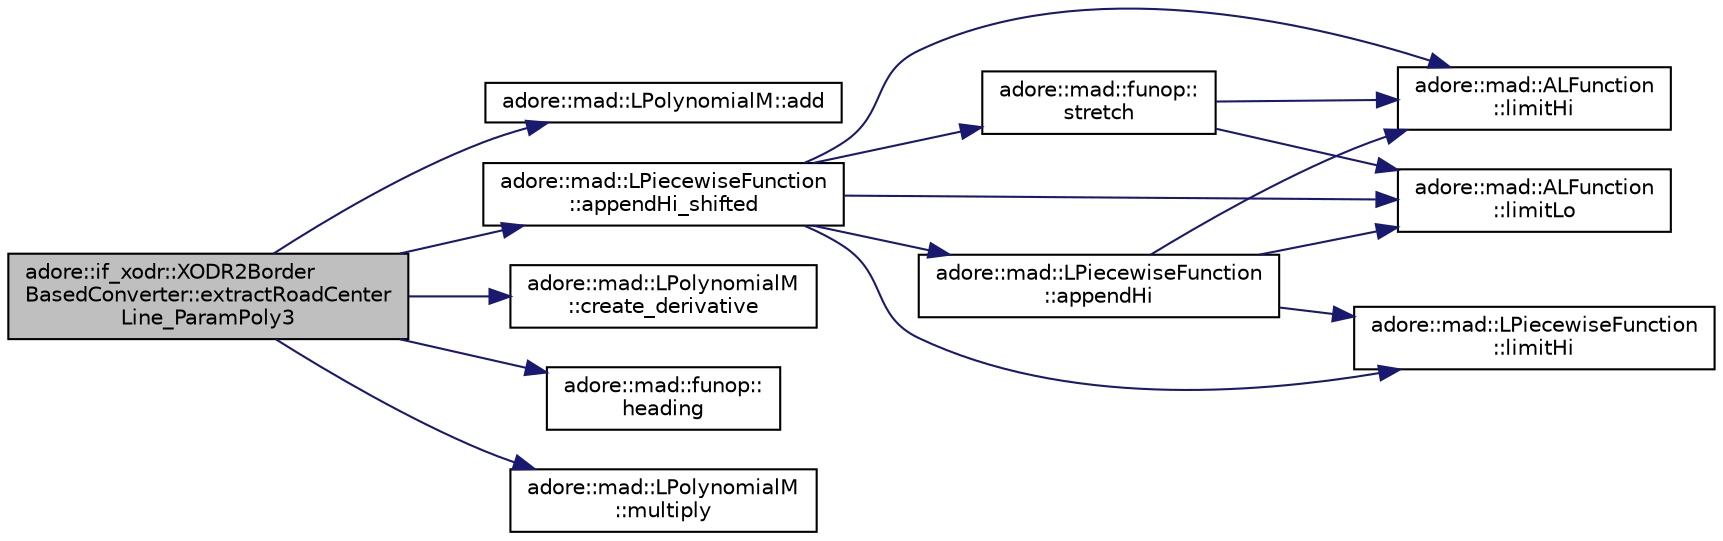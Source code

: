 digraph "adore::if_xodr::XODR2BorderBasedConverter::extractRoadCenterLine_ParamPoly3"
{
 // LATEX_PDF_SIZE
  edge [fontname="Helvetica",fontsize="10",labelfontname="Helvetica",labelfontsize="10"];
  node [fontname="Helvetica",fontsize="10",shape=record];
  rankdir="LR";
  Node1 [label="adore::if_xodr::XODR2Border\lBasedConverter::extractRoadCenter\lLine_ParamPoly3",height=0.2,width=0.4,color="black", fillcolor="grey75", style="filled", fontcolor="black",tooltip="extract parampoly3 geometry of road center line"];
  Node1 -> Node2 [color="midnightblue",fontsize="10",style="solid",fontname="Helvetica"];
  Node2 [label="adore::mad::LPolynomialM::add",height=0.2,width=0.4,color="black", fillcolor="white", style="filled",URL="$classadore_1_1mad_1_1LPolynomialM.html#a952d33d9afcbfedd40cbd89df1d33d3b",tooltip=" "];
  Node1 -> Node3 [color="midnightblue",fontsize="10",style="solid",fontname="Helvetica"];
  Node3 [label="adore::mad::LPiecewiseFunction\l::appendHi_shifted",height=0.2,width=0.4,color="black", fillcolor="white", style="filled",URL="$classadore_1_1mad_1_1LPiecewiseFunction.html#ae7e13a67c9d3634153df6119e61ee750",tooltip=" "];
  Node3 -> Node4 [color="midnightblue",fontsize="10",style="solid",fontname="Helvetica"];
  Node4 [label="adore::mad::LPiecewiseFunction\l::appendHi",height=0.2,width=0.4,color="black", fillcolor="white", style="filled",URL="$classadore_1_1mad_1_1LPiecewiseFunction.html#ab890f9a93007739a348ee430298afa07",tooltip=" "];
  Node4 -> Node5 [color="midnightblue",fontsize="10",style="solid",fontname="Helvetica"];
  Node5 [label="adore::mad::ALFunction\l::limitHi",height=0.2,width=0.4,color="black", fillcolor="white", style="filled",URL="$classadore_1_1mad_1_1ALFunction.html#a8efcded5c3bb775f11eaf529d0116eff",tooltip=" "];
  Node4 -> Node6 [color="midnightblue",fontsize="10",style="solid",fontname="Helvetica"];
  Node6 [label="adore::mad::LPiecewiseFunction\l::limitHi",height=0.2,width=0.4,color="black", fillcolor="white", style="filled",URL="$classadore_1_1mad_1_1LPiecewiseFunction.html#a199f0141f1de1de289716ff7bbaf21c8",tooltip=" "];
  Node4 -> Node7 [color="midnightblue",fontsize="10",style="solid",fontname="Helvetica"];
  Node7 [label="adore::mad::ALFunction\l::limitLo",height=0.2,width=0.4,color="black", fillcolor="white", style="filled",URL="$classadore_1_1mad_1_1ALFunction.html#aa03d0d015dd282bc5e5810b1dae85bea",tooltip=" "];
  Node3 -> Node5 [color="midnightblue",fontsize="10",style="solid",fontname="Helvetica"];
  Node3 -> Node6 [color="midnightblue",fontsize="10",style="solid",fontname="Helvetica"];
  Node3 -> Node7 [color="midnightblue",fontsize="10",style="solid",fontname="Helvetica"];
  Node3 -> Node8 [color="midnightblue",fontsize="10",style="solid",fontname="Helvetica"];
  Node8 [label="adore::mad::funop::\lstretch",height=0.2,width=0.4,color="black", fillcolor="white", style="filled",URL="$namespaceadore_1_1mad_1_1funop.html#ac1d9b9c769e1e51c36eb5740fb04518d",tooltip=" "];
  Node8 -> Node5 [color="midnightblue",fontsize="10",style="solid",fontname="Helvetica"];
  Node8 -> Node7 [color="midnightblue",fontsize="10",style="solid",fontname="Helvetica"];
  Node1 -> Node9 [color="midnightblue",fontsize="10",style="solid",fontname="Helvetica"];
  Node9 [label="adore::mad::LPolynomialM\l::create_derivative",height=0.2,width=0.4,color="black", fillcolor="white", style="filled",URL="$classadore_1_1mad_1_1LPolynomialM.html#a317e348dc8c8e752b30a73d15398fcfc",tooltip=" "];
  Node1 -> Node10 [color="midnightblue",fontsize="10",style="solid",fontname="Helvetica"];
  Node10 [label="adore::mad::funop::\lheading",height=0.2,width=0.4,color="black", fillcolor="white", style="filled",URL="$namespaceadore_1_1mad_1_1funop.html#a85ee119f752305b6413ea70a7f61d48b",tooltip=" "];
  Node1 -> Node11 [color="midnightblue",fontsize="10",style="solid",fontname="Helvetica"];
  Node11 [label="adore::mad::LPolynomialM\l::multiply",height=0.2,width=0.4,color="black", fillcolor="white", style="filled",URL="$classadore_1_1mad_1_1LPolynomialM.html#a250159600e46f62bc6dceb72ef9d9d6f",tooltip=" "];
}
